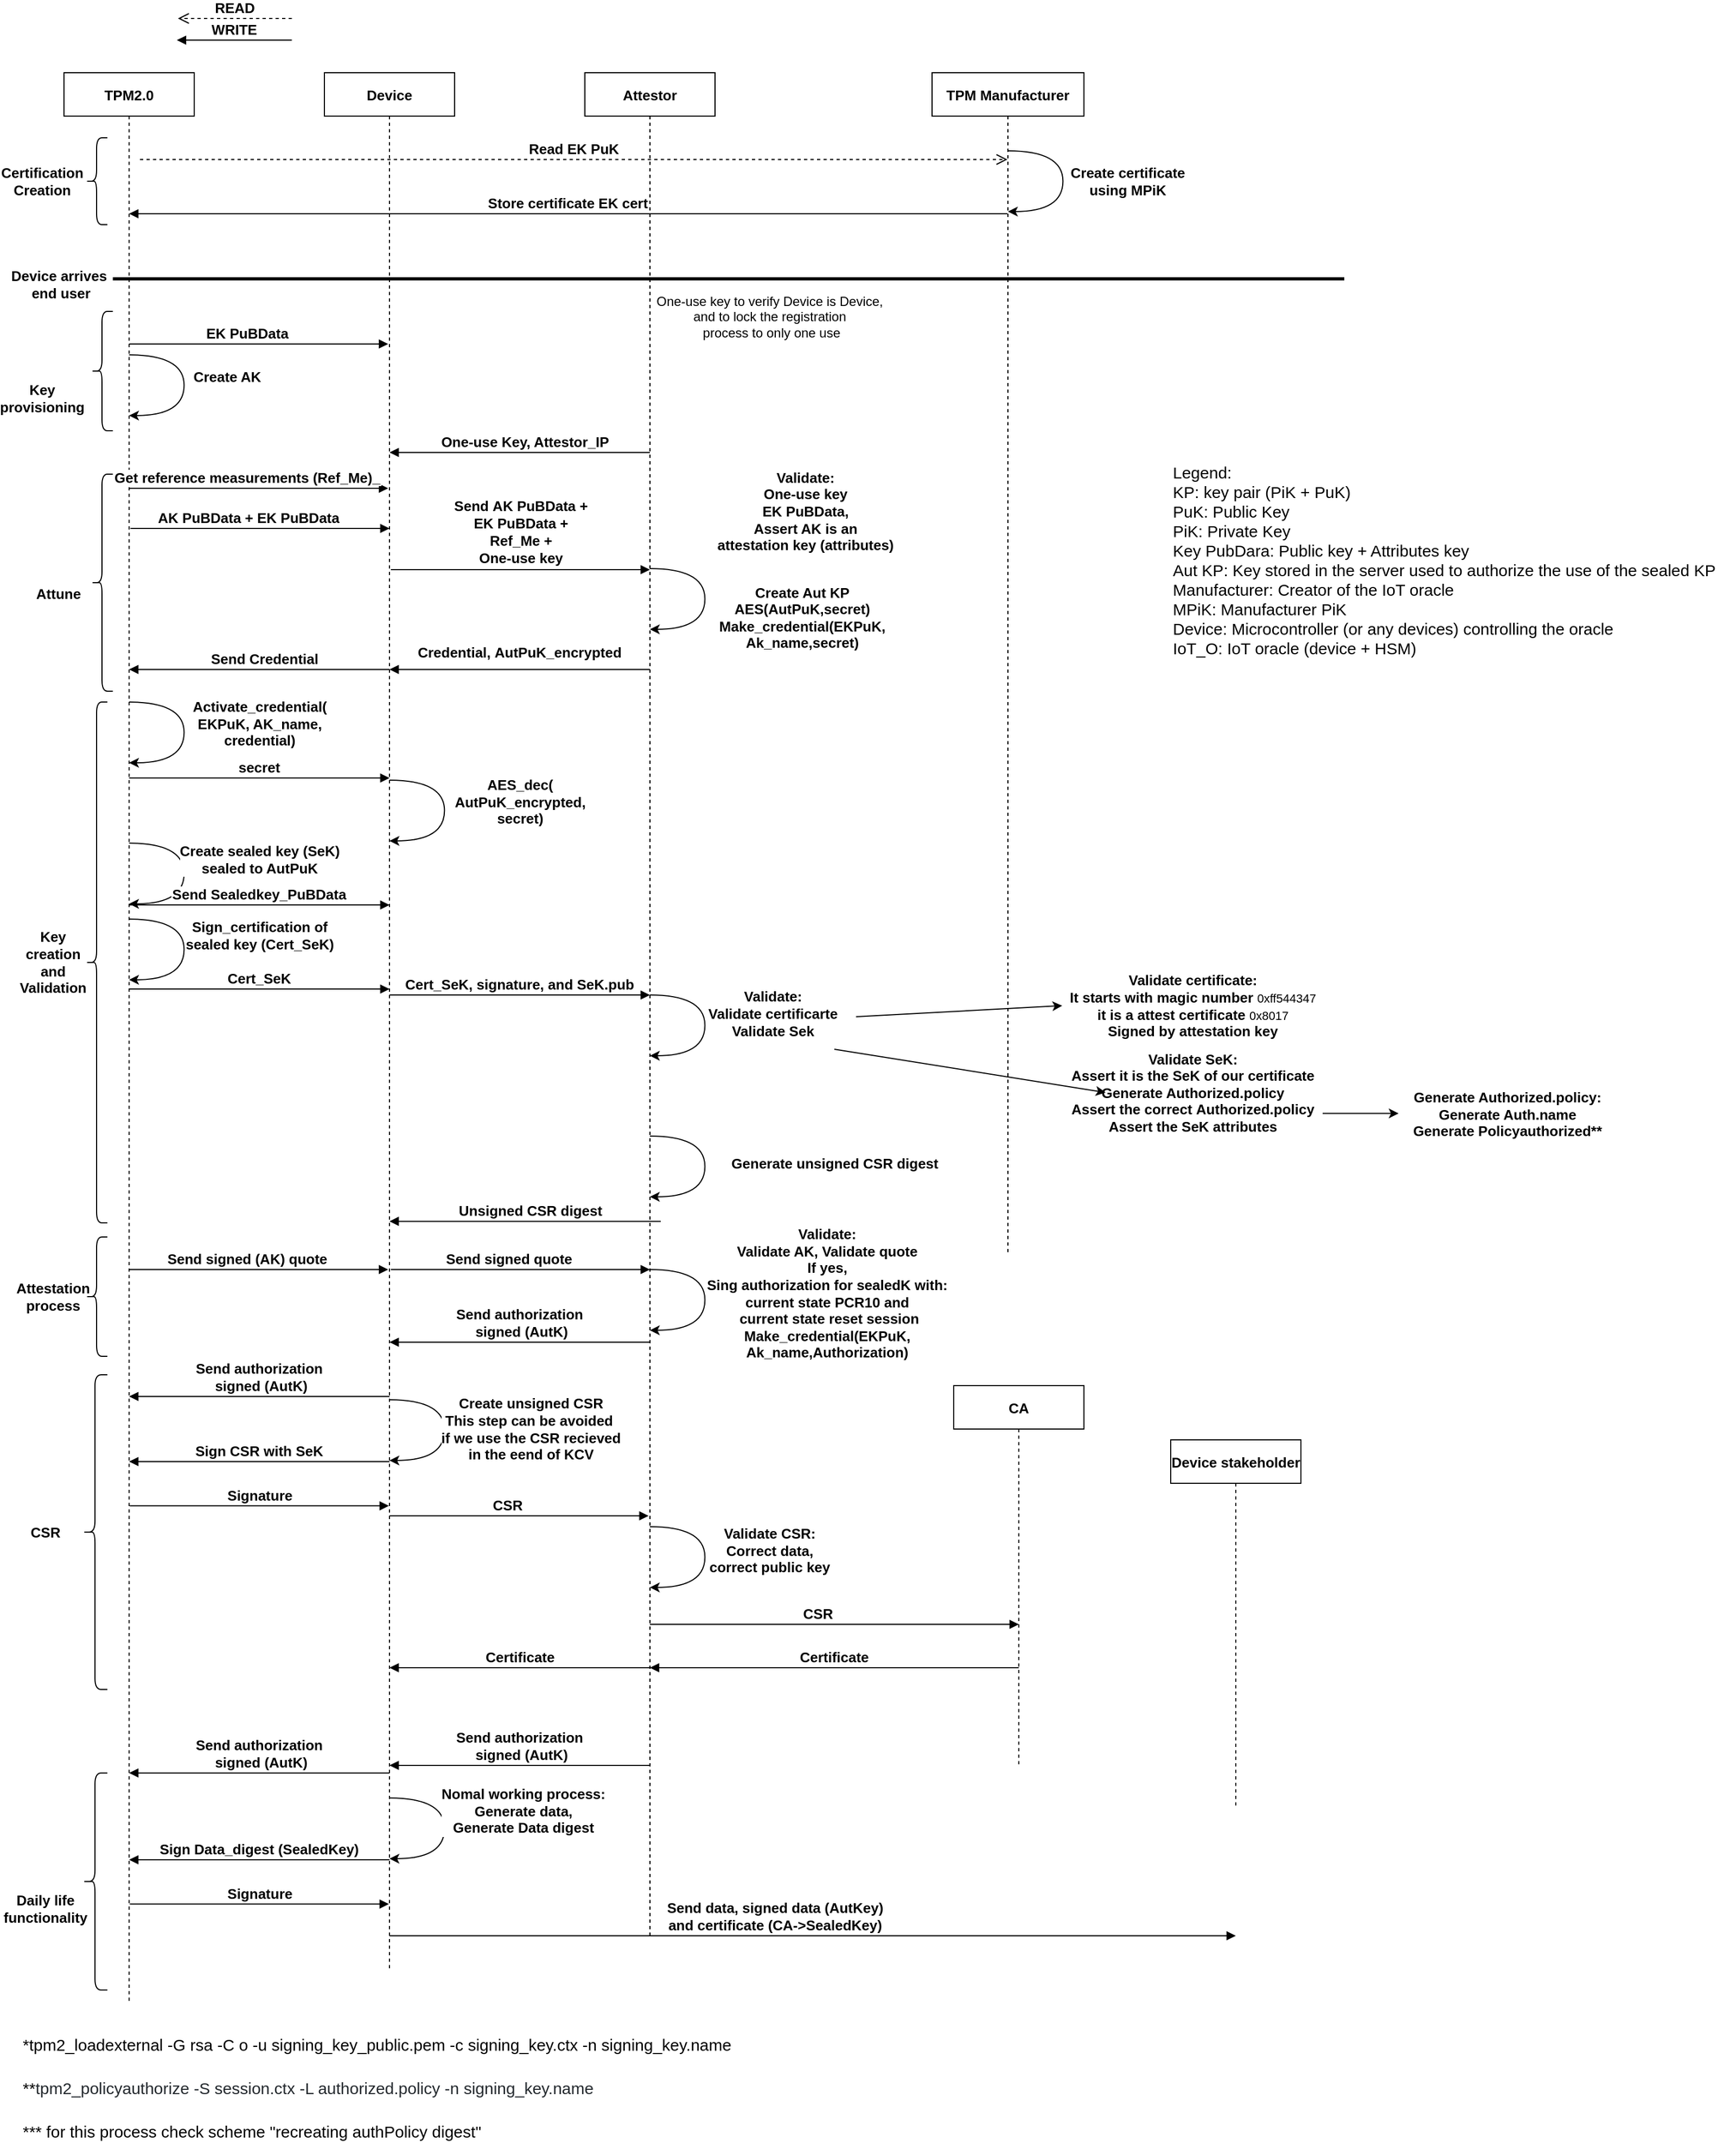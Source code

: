 <mxfile version="15.4.0" type="github">
  <diagram id="kgpKYQtTHZ0yAKxKKP6v" name="Page-1">
    <mxGraphModel dx="1185" dy="735" grid="1" gridSize="10" guides="1" tooltips="1" connect="1" arrows="1" fold="1" page="1" pageScale="1" pageWidth="850" pageHeight="1100" math="0" shadow="0">
      <root>
        <mxCell id="0" />
        <mxCell id="1" parent="0" />
        <mxCell id="3nuBFxr9cyL0pnOWT2aG-1" value="TPM2.0" style="shape=umlLifeline;perimeter=lifelinePerimeter;container=1;collapsible=0;recursiveResize=0;rounded=0;shadow=0;strokeWidth=1;fontStyle=1;fontSize=13;" parent="1" vertex="1">
          <mxGeometry x="80" y="80" width="120" height="1780" as="geometry" />
        </mxCell>
        <mxCell id="x-Ay-M83Ov1TleOutt_n-60" value="" style="curved=1;endArrow=classic;html=1;" parent="3nuBFxr9cyL0pnOWT2aG-1" edge="1">
          <mxGeometry width="50" height="50" relative="1" as="geometry">
            <mxPoint x="60.004" y="580" as="sourcePoint" />
            <mxPoint x="60.004" y="636.0" as="targetPoint" />
            <Array as="points">
              <mxPoint x="110.68" y="580" />
              <mxPoint x="110.68" y="636" />
            </Array>
          </mxGeometry>
        </mxCell>
        <mxCell id="x-Ay-M83Ov1TleOutt_n-61" value="&lt;span style=&quot;font-size: 13px&quot;&gt;&lt;b&gt;Activate_credential(&lt;br&gt;EKPuK, AK_name,&lt;br&gt;credential)&lt;br&gt;&lt;/b&gt;&lt;/span&gt;" style="edgeLabel;html=1;align=center;verticalAlign=middle;resizable=0;points=[];" parent="x-Ay-M83Ov1TleOutt_n-60" vertex="1" connectable="0">
          <mxGeometry x="-0.359" y="-8" relative="1" as="geometry">
            <mxPoint x="77" y="20" as="offset" />
          </mxGeometry>
        </mxCell>
        <mxCell id="-7gtEHVr5MvBsyLJ3Pri-17" value="Send authorization&#xa; signed (AutK)" style="verticalAlign=bottom;endArrow=block;endSize=6;shadow=0;strokeWidth=1;fontStyle=1;fontSize=13;endFill=1;" parent="3nuBFxr9cyL0pnOWT2aG-1" edge="1">
          <mxGeometry relative="1" as="geometry">
            <mxPoint x="60" y="1567" as="targetPoint" />
            <mxPoint x="300" y="1567" as="sourcePoint" />
            <mxPoint as="offset" />
          </mxGeometry>
        </mxCell>
        <mxCell id="4jZaXwiLPurZE2urW2g0-61" value="Send authorization&#xa; signed (AutK)" style="verticalAlign=bottom;endArrow=block;endSize=6;shadow=0;strokeWidth=1;fontStyle=1;fontSize=13;endFill=1;" edge="1" parent="3nuBFxr9cyL0pnOWT2aG-1">
          <mxGeometry relative="1" as="geometry">
            <mxPoint x="60" y="1220" as="targetPoint" />
            <mxPoint x="300" y="1220" as="sourcePoint" />
            <mxPoint as="offset" />
          </mxGeometry>
        </mxCell>
        <mxCell id="4jZaXwiLPurZE2urW2g0-62" value="Signature" style="verticalAlign=bottom;endArrow=block;shadow=0;strokeWidth=1;fontStyle=1;fontSize=13;endFill=1;" edge="1" parent="3nuBFxr9cyL0pnOWT2aG-1">
          <mxGeometry x="0.005" relative="1" as="geometry">
            <mxPoint x="60.63" y="1320.76" as="sourcePoint" />
            <mxPoint x="299.38" y="1320.76" as="targetPoint" />
            <mxPoint as="offset" />
          </mxGeometry>
        </mxCell>
        <mxCell id="4jZaXwiLPurZE2urW2g0-63" value="" style="curved=1;endArrow=classic;html=1;" edge="1" parent="3nuBFxr9cyL0pnOWT2aG-1">
          <mxGeometry width="50" height="50" relative="1" as="geometry">
            <mxPoint x="300.004" y="1223" as="sourcePoint" />
            <mxPoint x="300.004" y="1279.0" as="targetPoint" />
            <Array as="points">
              <mxPoint x="350.68" y="1223" />
              <mxPoint x="350.68" y="1279" />
            </Array>
          </mxGeometry>
        </mxCell>
        <mxCell id="4jZaXwiLPurZE2urW2g0-64" value="&lt;span style=&quot;font-size: 13px&quot;&gt;&lt;b&gt;Create unsigned CSR&lt;br&gt;This step can be avoided&amp;nbsp;&lt;br&gt;if we use the CSR recieved&lt;br&gt;in the eend of KCV&lt;br&gt;&lt;/b&gt;&lt;/span&gt;" style="edgeLabel;html=1;align=center;verticalAlign=middle;resizable=0;points=[];" vertex="1" connectable="0" parent="4jZaXwiLPurZE2urW2g0-63">
          <mxGeometry x="-0.359" y="-8" relative="1" as="geometry">
            <mxPoint x="87" y="27" as="offset" />
          </mxGeometry>
        </mxCell>
        <mxCell id="4jZaXwiLPurZE2urW2g0-66" value="" style="group;fontStyle=1;fontSize=13;" vertex="1" connectable="0" parent="3nuBFxr9cyL0pnOWT2aG-1">
          <mxGeometry x="-40" y="1200" width="80" height="290" as="geometry" />
        </mxCell>
        <mxCell id="4jZaXwiLPurZE2urW2g0-67" value="" style="shape=curlyBracket;whiteSpace=wrap;html=1;rounded=1;size=0.5;fontStyle=1;fontSize=13;" vertex="1" parent="4jZaXwiLPurZE2urW2g0-66">
          <mxGeometry x="57.143" width="22.857" height="290" as="geometry" />
        </mxCell>
        <mxCell id="4jZaXwiLPurZE2urW2g0-68" value="CSR" style="text;html=1;strokeColor=none;fillColor=none;align=center;verticalAlign=middle;whiteSpace=wrap;rounded=0;fontStyle=1;fontSize=13;" vertex="1" parent="4jZaXwiLPurZE2urW2g0-66">
          <mxGeometry y="135" width="45.714" height="20" as="geometry" />
        </mxCell>
        <mxCell id="4jZaXwiLPurZE2urW2g0-69" value="Sign CSR with SeK" style="verticalAlign=bottom;endArrow=block;endSize=6;shadow=0;strokeWidth=1;fontStyle=1;fontSize=13;endFill=1;" edge="1" parent="3nuBFxr9cyL0pnOWT2aG-1">
          <mxGeometry relative="1" as="geometry">
            <mxPoint x="60" y="1280" as="targetPoint" />
            <mxPoint x="300" y="1280" as="sourcePoint" />
            <mxPoint as="offset" />
          </mxGeometry>
        </mxCell>
        <mxCell id="3nuBFxr9cyL0pnOWT2aG-5" value="Device" style="shape=umlLifeline;perimeter=lifelinePerimeter;container=1;collapsible=0;recursiveResize=0;rounded=0;shadow=0;strokeWidth=1;fontStyle=1;fontSize=13;" parent="1" vertex="1">
          <mxGeometry x="320" y="80" width="120" height="1750" as="geometry" />
        </mxCell>
        <mxCell id="qXhNK0rW9QVWBGsF0RSo-1" value="" style="curved=1;endArrow=classic;html=1;" parent="3nuBFxr9cyL0pnOWT2aG-5" edge="1">
          <mxGeometry width="50" height="50" relative="1" as="geometry">
            <mxPoint x="60.004" y="652" as="sourcePoint" />
            <mxPoint x="60.004" y="708.0" as="targetPoint" />
            <Array as="points">
              <mxPoint x="110.68" y="652" />
              <mxPoint x="110.68" y="708" />
            </Array>
          </mxGeometry>
        </mxCell>
        <mxCell id="qXhNK0rW9QVWBGsF0RSo-2" value="&lt;span style=&quot;font-size: 13px&quot;&gt;&lt;b&gt;AES_dec(&lt;br&gt;&lt;/b&gt;&lt;/span&gt;&lt;span style=&quot;font-size: 13px ; font-weight: 700&quot;&gt;AutPuK_encrypted,&lt;br&gt;&lt;/span&gt;&lt;span style=&quot;font-size: 13px&quot;&gt;&lt;b&gt;secret)&lt;br&gt;&lt;/b&gt;&lt;/span&gt;" style="edgeLabel;html=1;align=center;verticalAlign=middle;resizable=0;points=[];" parent="qXhNK0rW9QVWBGsF0RSo-1" vertex="1" connectable="0">
          <mxGeometry x="-0.359" y="-8" relative="1" as="geometry">
            <mxPoint x="77" y="20" as="offset" />
          </mxGeometry>
        </mxCell>
        <mxCell id="-7gtEHVr5MvBsyLJ3Pri-25" value="Signature" style="verticalAlign=bottom;endArrow=block;shadow=0;strokeWidth=1;fontStyle=1;fontSize=13;endFill=1;" parent="3nuBFxr9cyL0pnOWT2aG-5" edge="1">
          <mxGeometry x="0.005" relative="1" as="geometry">
            <mxPoint x="-179.37" y="1687.76" as="sourcePoint" />
            <mxPoint x="59.38" y="1687.76" as="targetPoint" />
            <mxPoint as="offset" />
          </mxGeometry>
        </mxCell>
        <mxCell id="4jZaXwiLPurZE2urW2g0-65" value="Send authorization&#xa; signed (AutK)" style="verticalAlign=bottom;endArrow=block;endSize=6;shadow=0;strokeWidth=1;fontStyle=1;fontSize=13;endFill=1;" edge="1" parent="3nuBFxr9cyL0pnOWT2aG-5">
          <mxGeometry relative="1" as="geometry">
            <mxPoint x="60" y="1170" as="targetPoint" />
            <mxPoint x="300" y="1170" as="sourcePoint" />
            <mxPoint as="offset" />
          </mxGeometry>
        </mxCell>
        <mxCell id="4jZaXwiLPurZE2urW2g0-78" value="Certificate" style="verticalAlign=bottom;endArrow=block;endSize=6;shadow=0;strokeWidth=1;fontStyle=1;fontSize=13;endFill=1;" edge="1" parent="3nuBFxr9cyL0pnOWT2aG-5" target="3nuBFxr9cyL0pnOWT2aG-5">
          <mxGeometry relative="1" as="geometry">
            <mxPoint x="-40.0" y="1471.89" as="targetPoint" />
            <mxPoint x="300.96" y="1470" as="sourcePoint" />
            <mxPoint as="offset" />
          </mxGeometry>
        </mxCell>
        <mxCell id="PK25MbMjysthuU5o7wJD-3" value="Attestor" style="shape=umlLifeline;perimeter=lifelinePerimeter;container=1;collapsible=0;recursiveResize=0;rounded=0;shadow=0;strokeWidth=1;fontStyle=1;fontSize=13;" parent="1" vertex="1">
          <mxGeometry x="560" y="80" width="120" height="1720" as="geometry" />
        </mxCell>
        <mxCell id="-7gtEHVr5MvBsyLJ3Pri-4" value="Unsigned CSR digest" style="verticalAlign=bottom;endArrow=block;endSize=6;shadow=0;strokeWidth=1;fontStyle=1;fontSize=13;endFill=1;" parent="PK25MbMjysthuU5o7wJD-3" edge="1">
          <mxGeometry x="-0.04" relative="1" as="geometry">
            <mxPoint x="-180" y="1058.57" as="targetPoint" />
            <mxPoint x="70" y="1058.57" as="sourcePoint" />
            <mxPoint as="offset" />
          </mxGeometry>
        </mxCell>
        <mxCell id="4jZaXwiLPurZE2urW2g0-72" value="CSR" style="verticalAlign=bottom;endArrow=block;shadow=0;strokeWidth=1;fontStyle=1;fontSize=13;endFill=1;" edge="1" parent="PK25MbMjysthuU5o7wJD-3">
          <mxGeometry x="-0.089" relative="1" as="geometry">
            <mxPoint x="-180" y="1330" as="sourcePoint" />
            <mxPoint x="58.75" y="1330" as="targetPoint" />
            <mxPoint as="offset" />
          </mxGeometry>
        </mxCell>
        <mxCell id="4jZaXwiLPurZE2urW2g0-73" value="" style="curved=1;endArrow=classic;html=1;" edge="1" parent="PK25MbMjysthuU5o7wJD-3">
          <mxGeometry width="50" height="50" relative="1" as="geometry">
            <mxPoint x="60.004" y="1340" as="sourcePoint" />
            <mxPoint x="60.004" y="1396.0" as="targetPoint" />
            <Array as="points">
              <mxPoint x="110.68" y="1340" />
              <mxPoint x="110.68" y="1396" />
            </Array>
          </mxGeometry>
        </mxCell>
        <mxCell id="4jZaXwiLPurZE2urW2g0-74" value="&lt;span style=&quot;font-size: 13px&quot;&gt;&lt;b&gt;Validate CSR:&lt;br&gt;Correct data,&lt;br&gt;correct public key&lt;br&gt;&lt;/b&gt;&lt;/span&gt;" style="edgeLabel;html=1;align=center;verticalAlign=middle;resizable=0;points=[];" vertex="1" connectable="0" parent="4jZaXwiLPurZE2urW2g0-73">
          <mxGeometry x="-0.359" y="-8" relative="1" as="geometry">
            <mxPoint x="67" y="22" as="offset" />
          </mxGeometry>
        </mxCell>
        <mxCell id="4jZaXwiLPurZE2urW2g0-79" value="" style="curved=1;endArrow=classic;html=1;" edge="1" parent="PK25MbMjysthuU5o7wJD-3">
          <mxGeometry width="50" height="50" relative="1" as="geometry">
            <mxPoint x="60.004" y="980" as="sourcePoint" />
            <mxPoint x="60.004" y="1036.0" as="targetPoint" />
            <Array as="points">
              <mxPoint x="110.68" y="980" />
              <mxPoint x="110.68" y="1036" />
            </Array>
          </mxGeometry>
        </mxCell>
        <mxCell id="4jZaXwiLPurZE2urW2g0-80" value="&lt;span style=&quot;font-size: 13px&quot;&gt;&lt;b&gt;Generate unsigned CSR digest&lt;br&gt;&lt;/b&gt;&lt;/span&gt;" style="edgeLabel;html=1;align=center;verticalAlign=middle;resizable=0;points=[];" vertex="1" connectable="0" parent="4jZaXwiLPurZE2urW2g0-79">
          <mxGeometry x="-0.359" y="-8" relative="1" as="geometry">
            <mxPoint x="127" y="25" as="offset" />
          </mxGeometry>
        </mxCell>
        <mxCell id="PK25MbMjysthuU5o7wJD-15" value="READ" style="verticalAlign=bottom;endArrow=open;dashed=1;endSize=8;shadow=0;strokeWidth=1;fontStyle=1;fontSize=13;" parent="1" edge="1">
          <mxGeometry relative="1" as="geometry">
            <mxPoint x="184.997" y="30.0" as="targetPoint" />
            <mxPoint x="290" y="30" as="sourcePoint" />
          </mxGeometry>
        </mxCell>
        <mxCell id="PK25MbMjysthuU5o7wJD-16" value="WRITE" style="verticalAlign=bottom;endArrow=block;shadow=0;strokeWidth=1;fontStyle=1;fontSize=13;" parent="1" edge="1">
          <mxGeometry relative="1" as="geometry">
            <mxPoint x="290" y="50" as="sourcePoint" />
            <mxPoint x="184" y="50" as="targetPoint" />
          </mxGeometry>
        </mxCell>
        <mxCell id="PK25MbMjysthuU5o7wJD-21" value="" style="group;fontStyle=1;fontSize=13;" parent="1" vertex="1" connectable="0">
          <mxGeometry x="50" y="140" width="70" height="80" as="geometry" />
        </mxCell>
        <mxCell id="PK25MbMjysthuU5o7wJD-12" value="" style="shape=curlyBracket;whiteSpace=wrap;html=1;rounded=1;size=0.5;fontStyle=1;fontSize=13;" parent="PK25MbMjysthuU5o7wJD-21" vertex="1">
          <mxGeometry x="50" width="20" height="80" as="geometry" />
        </mxCell>
        <mxCell id="PK25MbMjysthuU5o7wJD-14" value="Certification&lt;br&gt;Creation" style="text;html=1;strokeColor=none;fillColor=none;align=center;verticalAlign=middle;whiteSpace=wrap;rounded=0;fontStyle=1;fontSize=13;" parent="PK25MbMjysthuU5o7wJD-21" vertex="1">
          <mxGeometry x="-10" y="30" width="40" height="20" as="geometry" />
        </mxCell>
        <mxCell id="PK25MbMjysthuU5o7wJD-22" value="" style="group;fontStyle=1;fontSize=13;" parent="1" vertex="1" connectable="0">
          <mxGeometry x="55" y="360" width="70" height="290" as="geometry" />
        </mxCell>
        <mxCell id="PK25MbMjysthuU5o7wJD-23" value="" style="shape=curlyBracket;whiteSpace=wrap;html=1;rounded=1;size=0.5;fontStyle=1;fontSize=13;" parent="PK25MbMjysthuU5o7wJD-22" vertex="1">
          <mxGeometry x="50" y="90" width="20" height="200" as="geometry" />
        </mxCell>
        <mxCell id="PK25MbMjysthuU5o7wJD-24" value="Attune" style="text;html=1;strokeColor=none;fillColor=none;align=center;verticalAlign=middle;whiteSpace=wrap;rounded=0;fontStyle=1;fontSize=13;" parent="PK25MbMjysthuU5o7wJD-22" vertex="1">
          <mxGeometry y="190" width="40" height="20" as="geometry" />
        </mxCell>
        <mxCell id="x-Ay-M83Ov1TleOutt_n-1" value="Read EK PuK" style="verticalAlign=bottom;endArrow=open;dashed=1;endSize=8;shadow=0;strokeWidth=1;fontStyle=1;fontSize=13;" parent="1" edge="1" target="PK25MbMjysthuU5o7wJD-5">
          <mxGeometry relative="1" as="geometry">
            <mxPoint x="960" y="160" as="targetPoint" />
            <mxPoint x="150" y="160" as="sourcePoint" />
          </mxGeometry>
        </mxCell>
        <mxCell id="x-Ay-M83Ov1TleOutt_n-2" value="Store certificate EK cert" style="verticalAlign=bottom;endArrow=block;shadow=0;strokeWidth=1;fontStyle=1;fontSize=13;" parent="1" edge="1" source="PK25MbMjysthuU5o7wJD-5">
          <mxGeometry relative="1" as="geometry">
            <mxPoint x="910" y="210" as="sourcePoint" />
            <mxPoint x="140" y="210" as="targetPoint" />
          </mxGeometry>
        </mxCell>
        <mxCell id="x-Ay-M83Ov1TleOutt_n-3" value="" style="curved=1;endArrow=classic;html=1;" parent="1" edge="1">
          <mxGeometry width="50" height="50" relative="1" as="geometry">
            <mxPoint x="950.004" y="152" as="sourcePoint" />
            <mxPoint x="950.004" y="208.0" as="targetPoint" />
            <Array as="points">
              <mxPoint x="1000.68" y="152" />
              <mxPoint x="1000.68" y="208" />
            </Array>
          </mxGeometry>
        </mxCell>
        <mxCell id="x-Ay-M83Ov1TleOutt_n-4" value="&lt;span style=&quot;font-size: 13px&quot;&gt;&lt;b&gt;Create certificate&lt;br&gt;using MPiK&lt;/b&gt;&lt;/span&gt;" style="edgeLabel;html=1;align=center;verticalAlign=middle;resizable=0;points=[];" parent="x-Ay-M83Ov1TleOutt_n-3" vertex="1" connectable="0">
          <mxGeometry x="-0.359" y="-8" relative="1" as="geometry">
            <mxPoint x="67" y="28" as="offset" />
          </mxGeometry>
        </mxCell>
        <mxCell id="x-Ay-M83Ov1TleOutt_n-5" value="&lt;font style=&quot;font-size: 15px&quot;&gt;&lt;span&gt;Legend:&lt;/span&gt;&lt;br&gt;KP: key pair (PiK + PuK)&lt;br&gt;&lt;span style=&quot;font-size: 15px&quot;&gt;PuK: Public Key&lt;/span&gt;&lt;br&gt;&lt;span style=&quot;font-size: 15px&quot;&gt;PiK: Private Key&lt;br&gt;&lt;/span&gt;Key PubDara: Public key + Attributes key&lt;br&gt;Aut KP: Key stored in the server used to authorize the use of the sealed KP&lt;br&gt;&lt;span style=&quot;font-size: 15px&quot;&gt;Manufacturer: Creator of the IoT oracle&lt;/span&gt;&lt;br&gt;&lt;span style=&quot;font-size: 15px&quot;&gt;MPiK: Manufacturer PiK&lt;/span&gt;&lt;br&gt;&lt;span style=&quot;font-size: 15px&quot;&gt;Device: Microcontroller (or any devices) controlling the oracle&lt;/span&gt;&lt;br&gt;&lt;div&gt;&lt;span&gt;&lt;font style=&quot;font-size: 15px&quot;&gt;IoT_O: IoT oracle (device + HSM)&lt;/font&gt;&lt;/span&gt;&lt;/div&gt;&lt;br&gt;&lt;/font&gt;" style="text;html=1;align=left;verticalAlign=middle;resizable=0;points=[];autosize=1;strokeColor=none;" parent="1" vertex="1">
          <mxGeometry x="1100" y="453" width="520" height="170" as="geometry" />
        </mxCell>
        <mxCell id="x-Ay-M83Ov1TleOutt_n-9" value="&lt;b&gt;&lt;font style=&quot;font-size: 13px&quot;&gt;Device arrives&lt;br&gt;&amp;nbsp;end user&lt;/font&gt;&lt;/b&gt;" style="text;html=1;align=center;verticalAlign=middle;resizable=0;points=[];autosize=1;strokeColor=none;" parent="1" vertex="1">
          <mxGeometry x="25" y="260" width="100" height="30" as="geometry" />
        </mxCell>
        <mxCell id="x-Ay-M83Ov1TleOutt_n-12" value="Send AK PuBData +&#xa;EK PuBData +&#xa;Ref_Me +&#xa;One-use key&#xa;" style="verticalAlign=bottom;endArrow=block;shadow=0;strokeWidth=1;fontStyle=1;fontSize=13;" parent="1" edge="1">
          <mxGeometry x="0.005" y="-15" relative="1" as="geometry">
            <mxPoint x="381.25" y="538" as="sourcePoint" />
            <mxPoint x="620" y="538" as="targetPoint" />
            <mxPoint as="offset" />
          </mxGeometry>
        </mxCell>
        <mxCell id="x-Ay-M83Ov1TleOutt_n-17" value="" style="curved=1;endArrow=classic;html=1;" parent="1" edge="1">
          <mxGeometry width="50" height="50" relative="1" as="geometry">
            <mxPoint x="140.004" y="340" as="sourcePoint" />
            <mxPoint x="140.004" y="396.0" as="targetPoint" />
            <Array as="points">
              <mxPoint x="190.68" y="340" />
              <mxPoint x="190.68" y="396" />
            </Array>
          </mxGeometry>
        </mxCell>
        <mxCell id="x-Ay-M83Ov1TleOutt_n-18" value="&lt;span style=&quot;font-size: 13px&quot;&gt;&lt;b&gt;Create AK&lt;br&gt;&lt;/b&gt;&lt;/span&gt;" style="edgeLabel;html=1;align=center;verticalAlign=middle;resizable=0;points=[];" parent="x-Ay-M83Ov1TleOutt_n-17" vertex="1" connectable="0">
          <mxGeometry x="-0.359" y="-8" relative="1" as="geometry">
            <mxPoint x="47" y="20" as="offset" />
          </mxGeometry>
        </mxCell>
        <mxCell id="x-Ay-M83Ov1TleOutt_n-26" value="&lt;font style=&quot;font-size: 15px&quot;&gt;*tpm2_loadexternal -G rsa -C o -u signing_key_public.pem -c signing_key.ctx -n signing_key.name&lt;/font&gt;" style="text;html=1;align=left;verticalAlign=middle;resizable=0;points=[];autosize=1;strokeColor=none;" parent="1" vertex="1">
          <mxGeometry x="40" y="1887" width="670" height="20" as="geometry" />
        </mxCell>
        <mxCell id="x-Ay-M83Ov1TleOutt_n-48" value="CA" style="shape=umlLifeline;perimeter=lifelinePerimeter;container=1;collapsible=0;recursiveResize=0;rounded=0;shadow=0;strokeWidth=1;fontStyle=1;fontSize=13;" parent="1" vertex="1">
          <mxGeometry x="880" y="80" width="140" height="1090" as="geometry" />
        </mxCell>
        <mxCell id="x-Ay-M83Ov1TleOutt_n-67" value="Cert_SeK, signature, and SeK.pub" style="verticalAlign=bottom;endArrow=block;shadow=0;strokeWidth=1;fontStyle=1;fontSize=13;" parent="x-Ay-M83Ov1TleOutt_n-48" edge="1">
          <mxGeometry relative="1" as="geometry">
            <mxPoint x="-500" y="850" as="sourcePoint" />
            <mxPoint x="-260" y="850" as="targetPoint" />
            <mxPoint as="offset" />
          </mxGeometry>
        </mxCell>
        <mxCell id="LwqqrGVOomV46JIBTcHT-2" value="Cert_SeK" style="verticalAlign=bottom;endArrow=block;shadow=0;strokeWidth=1;fontStyle=1;fontSize=13;" parent="x-Ay-M83Ov1TleOutt_n-48" edge="1">
          <mxGeometry relative="1" as="geometry">
            <mxPoint x="-740" y="844.5" as="sourcePoint" />
            <mxPoint x="-500" y="844.5" as="targetPoint" />
            <mxPoint as="offset" />
          </mxGeometry>
        </mxCell>
        <mxCell id="LwqqrGVOomV46JIBTcHT-3" value="" style="curved=1;endArrow=classic;html=1;" parent="x-Ay-M83Ov1TleOutt_n-48" edge="1">
          <mxGeometry width="50" height="50" relative="1" as="geometry">
            <mxPoint x="-739.996" y="780" as="sourcePoint" />
            <mxPoint x="-739.996" y="836.0" as="targetPoint" />
            <Array as="points">
              <mxPoint x="-689.32" y="780" />
              <mxPoint x="-689.32" y="836" />
            </Array>
          </mxGeometry>
        </mxCell>
        <mxCell id="LwqqrGVOomV46JIBTcHT-4" value="&lt;span style=&quot;font-size: 13px ; font-weight: 700&quot;&gt;Sign_certification of&lt;/span&gt;&lt;br style=&quot;padding: 0px ; margin: 0px ; font-size: 13px ; font-weight: 700&quot;&gt;&lt;span style=&quot;font-size: 13px ; font-weight: 700&quot;&gt;sealed key (Cert_SeK)&lt;/span&gt;&lt;span style=&quot;font-size: 13px&quot;&gt;&lt;b&gt;&lt;br&gt;&lt;/b&gt;&lt;/span&gt;" style="edgeLabel;html=1;align=center;verticalAlign=middle;resizable=0;points=[];" parent="LwqqrGVOomV46JIBTcHT-3" vertex="1" connectable="0">
          <mxGeometry x="-0.359" y="-8" relative="1" as="geometry">
            <mxPoint x="77" y="15" as="offset" />
          </mxGeometry>
        </mxCell>
        <mxCell id="LwqqrGVOomV46JIBTcHT-8" value="" style="curved=1;endArrow=classic;html=1;" parent="x-Ay-M83Ov1TleOutt_n-48" edge="1">
          <mxGeometry width="50" height="50" relative="1" as="geometry">
            <mxPoint x="-259.996" y="850" as="sourcePoint" />
            <mxPoint x="-259.996" y="906.0" as="targetPoint" />
            <Array as="points">
              <mxPoint x="-209.32" y="850" />
              <mxPoint x="-209.32" y="906" />
            </Array>
          </mxGeometry>
        </mxCell>
        <mxCell id="LwqqrGVOomV46JIBTcHT-9" value="&lt;span style=&quot;font-size: 13px&quot;&gt;&lt;b&gt;Validate:&lt;br&gt;&lt;/b&gt;&lt;/span&gt;&lt;b style=&quot;font-size: 13px&quot;&gt;Validate&amp;nbsp;&lt;/b&gt;&lt;span style=&quot;font-size: 13px&quot;&gt;&lt;b&gt;certificarte&lt;br&gt;&lt;/b&gt;&lt;/span&gt;&lt;b style=&quot;font-size: 13px&quot;&gt;Validate Sek&lt;/b&gt;&lt;span style=&quot;font-size: 13px&quot;&gt;&lt;b&gt;&lt;br&gt;&lt;br&gt;&lt;/b&gt;&lt;/span&gt;" style="edgeLabel;html=1;align=center;verticalAlign=middle;resizable=0;points=[];" parent="LwqqrGVOomV46JIBTcHT-8" vertex="1" connectable="0">
          <mxGeometry x="-0.359" y="-8" relative="1" as="geometry">
            <mxPoint x="70" y="25" as="offset" />
          </mxGeometry>
        </mxCell>
        <mxCell id="LwqqrGVOomV46JIBTcHT-11" value="" style="endArrow=classic;html=1;" parent="x-Ay-M83Ov1TleOutt_n-48" edge="1">
          <mxGeometry width="50" height="50" relative="1" as="geometry">
            <mxPoint x="-70" y="870" as="sourcePoint" />
            <mxPoint x="120" y="859.83" as="targetPoint" />
          </mxGeometry>
        </mxCell>
        <mxCell id="x-Ay-M83Ov1TleOutt_n-63" value="" style="curved=1;endArrow=classic;html=1;" parent="x-Ay-M83Ov1TleOutt_n-48" edge="1">
          <mxGeometry width="50" height="50" relative="1" as="geometry">
            <mxPoint x="-739.996" y="710" as="sourcePoint" />
            <mxPoint x="-739.996" y="766.0" as="targetPoint" />
            <Array as="points">
              <mxPoint x="-689.32" y="710" />
              <mxPoint x="-689.32" y="766" />
            </Array>
          </mxGeometry>
        </mxCell>
        <mxCell id="x-Ay-M83Ov1TleOutt_n-64" value="&lt;span style=&quot;font-size: 13px&quot;&gt;&lt;b&gt;Create sealed key (SeK)&lt;br&gt;sealed to AutPuK&lt;br&gt;&lt;/b&gt;&lt;/span&gt;" style="edgeLabel;html=1;align=center;verticalAlign=middle;resizable=0;points=[];" parent="x-Ay-M83Ov1TleOutt_n-63" vertex="1" connectable="0">
          <mxGeometry x="-0.359" y="-8" relative="1" as="geometry">
            <mxPoint x="77" y="15" as="offset" />
          </mxGeometry>
        </mxCell>
        <mxCell id="x-Ay-M83Ov1TleOutt_n-66" value="Send Sealedkey_PuBData" style="verticalAlign=bottom;endArrow=block;shadow=0;strokeWidth=1;fontStyle=1;fontSize=13;" parent="x-Ay-M83Ov1TleOutt_n-48" edge="1">
          <mxGeometry relative="1" as="geometry">
            <mxPoint x="-740" y="767" as="sourcePoint" />
            <mxPoint x="-500" y="767" as="targetPoint" />
            <mxPoint as="offset" />
          </mxGeometry>
        </mxCell>
        <mxCell id="x-Ay-M83Ov1TleOutt_n-68" value="" style="curved=1;endArrow=classic;html=1;" parent="x-Ay-M83Ov1TleOutt_n-48" edge="1">
          <mxGeometry width="50" height="50" relative="1" as="geometry">
            <mxPoint x="-499.996" y="1590" as="sourcePoint" />
            <mxPoint x="-499.996" y="1646.0" as="targetPoint" />
            <Array as="points">
              <mxPoint x="-449.32" y="1590" />
              <mxPoint x="-449.32" y="1646" />
            </Array>
          </mxGeometry>
        </mxCell>
        <mxCell id="x-Ay-M83Ov1TleOutt_n-69" value="&lt;span style=&quot;font-size: 13px&quot;&gt;&lt;b&gt;Nomal working process:&lt;br&gt;Generate data,&lt;br&gt;Generate Data digest&lt;br&gt;&lt;/b&gt;&lt;/span&gt;" style="edgeLabel;html=1;align=center;verticalAlign=middle;resizable=0;points=[];" parent="x-Ay-M83Ov1TleOutt_n-68" vertex="1" connectable="0">
          <mxGeometry x="-0.359" y="-8" relative="1" as="geometry">
            <mxPoint x="80" y="12" as="offset" />
          </mxGeometry>
        </mxCell>
        <mxCell id="-7gtEHVr5MvBsyLJ3Pri-5" value="" style="group;fontStyle=1;fontSize=13;" parent="x-Ay-M83Ov1TleOutt_n-48" vertex="1" connectable="0">
          <mxGeometry x="-830" y="580" width="70" height="480" as="geometry" />
        </mxCell>
        <mxCell id="-7gtEHVr5MvBsyLJ3Pri-6" value="" style="shape=curlyBracket;whiteSpace=wrap;html=1;rounded=1;size=0.5;fontStyle=1;fontSize=13;" parent="-7gtEHVr5MvBsyLJ3Pri-5" vertex="1">
          <mxGeometry x="50" width="20" height="480.0" as="geometry" />
        </mxCell>
        <mxCell id="-7gtEHVr5MvBsyLJ3Pri-7" value="Key creation and Validation" style="text;html=1;strokeColor=none;fillColor=none;align=center;verticalAlign=middle;whiteSpace=wrap;rounded=0;fontStyle=1;fontSize=13;" parent="-7gtEHVr5MvBsyLJ3Pri-5" vertex="1">
          <mxGeometry y="223.448" width="40" height="33.103" as="geometry" />
        </mxCell>
        <mxCell id="-7gtEHVr5MvBsyLJ3Pri-9" value="" style="group;fontStyle=1;fontSize=13;" parent="x-Ay-M83Ov1TleOutt_n-48" vertex="1" connectable="0">
          <mxGeometry x="-830" y="1073" width="70" height="110" as="geometry" />
        </mxCell>
        <mxCell id="-7gtEHVr5MvBsyLJ3Pri-10" value="" style="shape=curlyBracket;whiteSpace=wrap;html=1;rounded=1;size=0.5;fontStyle=1;fontSize=13;" parent="-7gtEHVr5MvBsyLJ3Pri-9" vertex="1">
          <mxGeometry x="50" width="20" height="110" as="geometry" />
        </mxCell>
        <mxCell id="-7gtEHVr5MvBsyLJ3Pri-11" value="Attestation process" style="text;html=1;strokeColor=none;fillColor=none;align=center;verticalAlign=middle;whiteSpace=wrap;rounded=0;fontStyle=1;fontSize=13;" parent="-7gtEHVr5MvBsyLJ3Pri-9" vertex="1">
          <mxGeometry y="51.207" width="40" height="7.586" as="geometry" />
        </mxCell>
        <mxCell id="-7gtEHVr5MvBsyLJ3Pri-12" value="Send signed (AK) quote" style="verticalAlign=bottom;endArrow=block;shadow=0;strokeWidth=1;fontStyle=1;fontSize=13;endFill=1;" parent="x-Ay-M83Ov1TleOutt_n-48" edge="1">
          <mxGeometry x="-0.089" relative="1" as="geometry">
            <mxPoint x="-740" y="1103" as="sourcePoint" />
            <mxPoint x="-501.25" y="1103" as="targetPoint" />
            <mxPoint as="offset" />
          </mxGeometry>
        </mxCell>
        <mxCell id="-7gtEHVr5MvBsyLJ3Pri-13" value="Send signed quote" style="verticalAlign=bottom;endArrow=block;shadow=0;strokeWidth=1;fontStyle=1;fontSize=13;endFill=1;" parent="x-Ay-M83Ov1TleOutt_n-48" edge="1">
          <mxGeometry x="-0.089" relative="1" as="geometry">
            <mxPoint x="-498.75" y="1103" as="sourcePoint" />
            <mxPoint x="-260" y="1103" as="targetPoint" />
            <mxPoint as="offset" />
          </mxGeometry>
        </mxCell>
        <mxCell id="-7gtEHVr5MvBsyLJ3Pri-14" value="" style="curved=1;endArrow=classic;html=1;" parent="x-Ay-M83Ov1TleOutt_n-48" edge="1">
          <mxGeometry width="50" height="50" relative="1" as="geometry">
            <mxPoint x="-259.996" y="1103" as="sourcePoint" />
            <mxPoint x="-259.996" y="1159.0" as="targetPoint" />
            <Array as="points">
              <mxPoint x="-209.32" y="1103" />
              <mxPoint x="-209.32" y="1159" />
            </Array>
          </mxGeometry>
        </mxCell>
        <mxCell id="-7gtEHVr5MvBsyLJ3Pri-15" value="&lt;span style=&quot;font-size: 13px&quot;&gt;&lt;b&gt;Validate:&lt;br&gt;&lt;/b&gt;&lt;/span&gt;&lt;span style=&quot;font-size: 13px&quot;&gt;&lt;b&gt;Validate AK, Validate quote&lt;br&gt;If yes,&lt;br&gt;Sing authorization for sealedK with:&lt;br&gt;current state PCR10 and&lt;br&gt;&amp;nbsp;current state reset session&lt;br&gt;&lt;/b&gt;&lt;/span&gt;&lt;b style=&quot;font-size: 13px&quot;&gt;Make_credential(EKPuK,&lt;br&gt;Ak_name,Authorization&lt;/b&gt;&lt;b style=&quot;font-size: 13px&quot;&gt;)&lt;/b&gt;&lt;span style=&quot;font-size: 13px&quot;&gt;&lt;b&gt;&lt;br&gt;&lt;/b&gt;&lt;/span&gt;" style="edgeLabel;html=1;align=center;verticalAlign=middle;resizable=0;points=[];" parent="-7gtEHVr5MvBsyLJ3Pri-14" vertex="1" connectable="0">
          <mxGeometry x="-0.359" y="-8" relative="1" as="geometry">
            <mxPoint x="120" y="22" as="offset" />
          </mxGeometry>
        </mxCell>
        <mxCell id="-7gtEHVr5MvBsyLJ3Pri-16" value="Send authorization&#xa; signed (AutK)" style="verticalAlign=bottom;endArrow=block;endSize=6;shadow=0;strokeWidth=1;fontStyle=1;fontSize=13;endFill=1;" parent="x-Ay-M83Ov1TleOutt_n-48" edge="1">
          <mxGeometry relative="1" as="geometry">
            <mxPoint x="-500" y="1560" as="targetPoint" />
            <mxPoint x="-260" y="1560" as="sourcePoint" />
            <mxPoint as="offset" />
          </mxGeometry>
        </mxCell>
        <mxCell id="-7gtEHVr5MvBsyLJ3Pri-18" value="" style="group;fontStyle=1;fontSize=13;" parent="x-Ay-M83Ov1TleOutt_n-48" vertex="1" connectable="0">
          <mxGeometry x="-840" y="1617" width="80" height="150" as="geometry" />
        </mxCell>
        <mxCell id="-7gtEHVr5MvBsyLJ3Pri-19" value="" style="shape=curlyBracket;whiteSpace=wrap;html=1;rounded=1;size=0.5;fontStyle=1;fontSize=13;" parent="-7gtEHVr5MvBsyLJ3Pri-18" vertex="1">
          <mxGeometry x="57.14" y="-50" width="22.86" height="200" as="geometry" />
        </mxCell>
        <mxCell id="-7gtEHVr5MvBsyLJ3Pri-20" value="Daily life functionality" style="text;html=1;strokeColor=none;fillColor=none;align=center;verticalAlign=middle;whiteSpace=wrap;rounded=0;fontStyle=1;fontSize=13;" parent="-7gtEHVr5MvBsyLJ3Pri-18" vertex="1">
          <mxGeometry y="69.828" width="45.714" height="10.345" as="geometry" />
        </mxCell>
        <mxCell id="-7gtEHVr5MvBsyLJ3Pri-27" value="Device stakeholder" style="shape=umlLifeline;perimeter=lifelinePerimeter;container=1;collapsible=0;recursiveResize=0;rounded=0;shadow=0;strokeWidth=1;fontStyle=1;fontSize=13;" parent="x-Ay-M83Ov1TleOutt_n-48" vertex="1">
          <mxGeometry x="220" y="1260" width="120" height="340" as="geometry" />
        </mxCell>
        <mxCell id="LwqqrGVOomV46JIBTcHT-10" value="&lt;span style=&quot;font-size: 13px&quot;&gt;&lt;b&gt;Validate certificate:&lt;br&gt;It starts with magic number&amp;nbsp;&lt;/b&gt;&lt;/span&gt;0xff544347&lt;span style=&quot;font-size: 13px&quot;&gt;&lt;b&gt;&lt;br&gt;it is a attest certificate&amp;nbsp;&lt;/b&gt;&lt;/span&gt;0x8017&lt;span style=&quot;font-size: 13px&quot;&gt;&lt;b&gt;&lt;br&gt;Signed by attestation key&lt;br&gt;&lt;/b&gt;&lt;/span&gt;" style="edgeLabel;html=1;align=center;verticalAlign=middle;resizable=0;points=[];" parent="x-Ay-M83Ov1TleOutt_n-48" vertex="1" connectable="0">
          <mxGeometry x="240.004" y="859.83" as="geometry" />
        </mxCell>
        <mxCell id="LwqqrGVOomV46JIBTcHT-12" value="&lt;span style=&quot;font-size: 13px&quot;&gt;&lt;b&gt;Validate SeK:&lt;br&gt;Assert it is the SeK of our certificate&lt;br&gt;&lt;/b&gt;&lt;/span&gt;&lt;span style=&quot;font-size: 13px&quot;&gt;&lt;b&gt;Generate Authorized.policy&lt;br&gt;&lt;/b&gt;&lt;/span&gt;&lt;span style=&quot;font-size: 13px&quot;&gt;&lt;b&gt;Assert the correct&amp;nbsp;&lt;/b&gt;&lt;/span&gt;&lt;b style=&quot;font-size: 13px&quot;&gt;Authorized.policy&lt;br&gt;&lt;/b&gt;&lt;b style=&quot;font-size: 13px&quot;&gt;Assert the SeK attributes&lt;/b&gt;&lt;span style=&quot;font-size: 13px&quot;&gt;&lt;b&gt;&lt;br&gt;&lt;/b&gt;&lt;/span&gt;" style="edgeLabel;html=1;align=center;verticalAlign=middle;resizable=0;points=[];" parent="x-Ay-M83Ov1TleOutt_n-48" vertex="1" connectable="0">
          <mxGeometry x="240.004" y="939.83" as="geometry" />
        </mxCell>
        <mxCell id="LwqqrGVOomV46JIBTcHT-13" value="" style="endArrow=classic;html=1;" parent="x-Ay-M83Ov1TleOutt_n-48" edge="1">
          <mxGeometry width="50" height="50" relative="1" as="geometry">
            <mxPoint x="-90" y="900" as="sourcePoint" />
            <mxPoint x="160" y="939.83" as="targetPoint" />
          </mxGeometry>
        </mxCell>
        <mxCell id="PK25MbMjysthuU5o7wJD-5" value="TPM Manufacturer" style="shape=umlLifeline;perimeter=lifelinePerimeter;container=1;collapsible=0;recursiveResize=0;rounded=0;shadow=0;strokeWidth=1;fontStyle=1;fontSize=13;" parent="x-Ay-M83Ov1TleOutt_n-48" vertex="1">
          <mxGeometry width="140" height="200" as="geometry" />
        </mxCell>
        <mxCell id="x-Ay-M83Ov1TleOutt_n-49" value="" style="endArrow=none;html=1;strokeWidth=3;" parent="1" edge="1">
          <mxGeometry width="50" height="50" relative="1" as="geometry">
            <mxPoint x="125" y="270" as="sourcePoint" />
            <mxPoint x="1260" y="270" as="targetPoint" />
          </mxGeometry>
        </mxCell>
        <mxCell id="x-Ay-M83Ov1TleOutt_n-52" value="AK PuBData + EK PuBData" style="verticalAlign=bottom;endArrow=block;shadow=0;strokeWidth=1;fontStyle=1;fontSize=13;" parent="1" edge="1">
          <mxGeometry x="-0.089" relative="1" as="geometry">
            <mxPoint x="141.25" y="500" as="sourcePoint" />
            <mxPoint x="380" y="500" as="targetPoint" />
            <mxPoint as="offset" />
          </mxGeometry>
        </mxCell>
        <mxCell id="x-Ay-M83Ov1TleOutt_n-53" value="EK PuBData" style="verticalAlign=bottom;endArrow=block;shadow=0;strokeWidth=1;fontStyle=1;fontSize=13;endFill=1;" parent="1" edge="1">
          <mxGeometry x="-0.089" relative="1" as="geometry">
            <mxPoint x="140" y="330" as="sourcePoint" />
            <mxPoint x="378.75" y="330" as="targetPoint" />
            <mxPoint as="offset" />
          </mxGeometry>
        </mxCell>
        <mxCell id="x-Ay-M83Ov1TleOutt_n-54" value="" style="curved=1;endArrow=classic;html=1;" parent="1" edge="1">
          <mxGeometry width="50" height="50" relative="1" as="geometry">
            <mxPoint x="620.004" y="537" as="sourcePoint" />
            <mxPoint x="620.004" y="593.0" as="targetPoint" />
            <Array as="points">
              <mxPoint x="670.68" y="537" />
              <mxPoint x="670.68" y="593" />
            </Array>
          </mxGeometry>
        </mxCell>
        <mxCell id="x-Ay-M83Ov1TleOutt_n-55" value="&lt;span style=&quot;font-size: 13px&quot;&gt;&lt;b&gt;Validate:&lt;br&gt;One-use key&lt;br&gt;&lt;/b&gt;&lt;/span&gt;&lt;span style=&quot;font-size: 13px ; font-weight: 700&quot;&gt;EK PuBData&lt;/span&gt;&lt;span style=&quot;font-size: 13px&quot;&gt;&lt;b&gt;,&lt;br&gt;Assert AK is an &lt;br&gt;attestation key (attributes)&lt;br&gt;&lt;/b&gt;&lt;/span&gt;&lt;span style=&quot;font-size: 13px&quot;&gt;&lt;b&gt;&lt;br&gt;&lt;/b&gt;&lt;/span&gt;" style="edgeLabel;html=1;align=center;verticalAlign=middle;resizable=0;points=[];" parent="x-Ay-M83Ov1TleOutt_n-54" vertex="1" connectable="0">
          <mxGeometry x="-0.359" y="-8" relative="1" as="geometry">
            <mxPoint x="100" y="-45" as="offset" />
          </mxGeometry>
        </mxCell>
        <mxCell id="x-Ay-M83Ov1TleOutt_n-56" value="Credential, AutPuK_encrypted&#xa; " style="verticalAlign=bottom;endArrow=block;endSize=6;shadow=0;strokeWidth=1;fontStyle=1;fontSize=13;endFill=1;" parent="1" edge="1">
          <mxGeometry y="10" relative="1" as="geometry">
            <mxPoint x="380" y="630" as="targetPoint" />
            <mxPoint x="620" y="630" as="sourcePoint" />
            <mxPoint as="offset" />
          </mxGeometry>
        </mxCell>
        <mxCell id="x-Ay-M83Ov1TleOutt_n-57" value="One-use Key, Attestor_IP" style="verticalAlign=bottom;endArrow=block;endSize=6;shadow=0;strokeWidth=1;fontStyle=1;fontSize=13;endFill=1;" parent="1" edge="1">
          <mxGeometry x="-0.04" relative="1" as="geometry">
            <mxPoint x="380" y="430" as="targetPoint" />
            <mxPoint x="620" y="430" as="sourcePoint" />
            <mxPoint as="offset" />
          </mxGeometry>
        </mxCell>
        <mxCell id="x-Ay-M83Ov1TleOutt_n-58" value="One-use key to verify Device is Device,&lt;br&gt;and to lock the registration&lt;br&gt;&amp;nbsp;process to only one use" style="text;html=1;align=center;verticalAlign=middle;resizable=0;points=[];autosize=1;strokeColor=none;" parent="1" vertex="1">
          <mxGeometry x="620" y="280" width="220" height="50" as="geometry" />
        </mxCell>
        <mxCell id="x-Ay-M83Ov1TleOutt_n-59" value="Send Credential" style="verticalAlign=bottom;endArrow=block;endSize=6;shadow=0;strokeWidth=1;fontStyle=1;fontSize=13;endFill=1;" parent="1" edge="1">
          <mxGeometry x="-0.04" relative="1" as="geometry">
            <mxPoint x="140" y="630" as="targetPoint" />
            <mxPoint x="380" y="630" as="sourcePoint" />
            <mxPoint as="offset" />
          </mxGeometry>
        </mxCell>
        <mxCell id="x-Ay-M83Ov1TleOutt_n-70" value="&lt;font&gt;&lt;span style=&quot;font-size: 15px&quot;&gt;**&lt;/span&gt;&lt;span style=&quot;color: rgb(36 , 41 , 46)&quot;&gt;&lt;font style=&quot;font-size: 15px&quot;&gt;tpm2_policyauthorize -S session.ctx -L authorized.policy -n signing_key.name&lt;/font&gt;&lt;/span&gt;&lt;br&gt;&lt;/font&gt;" style="text;html=1;align=left;verticalAlign=middle;resizable=0;points=[];autosize=1;strokeColor=none;" parent="1" vertex="1">
          <mxGeometry x="40" y="1927" width="540" height="20" as="geometry" />
        </mxCell>
        <mxCell id="82Z_mEPh2DG9AXx7ghSx-1" value="&lt;font&gt;&lt;span style=&quot;font-size: 15px&quot;&gt;*** for this process check scheme &quot;recreating authPolicy digest&quot;&lt;/span&gt;&lt;br&gt;&lt;/font&gt;" style="text;html=1;align=left;verticalAlign=middle;resizable=0;points=[];autosize=1;strokeColor=none;" parent="1" vertex="1">
          <mxGeometry x="40" y="1967" width="440" height="20" as="geometry" />
        </mxCell>
        <mxCell id="IXNeOV9_xC59NTI-1Gqs-8" value="" style="shape=curlyBracket;whiteSpace=wrap;html=1;rounded=1;size=0.5;fontStyle=1;fontSize=13;" parent="1" vertex="1">
          <mxGeometry x="105" y="300" width="20" height="110" as="geometry" />
        </mxCell>
        <mxCell id="IXNeOV9_xC59NTI-1Gqs-9" value="Key provisioning" style="text;html=1;strokeColor=none;fillColor=none;align=center;verticalAlign=middle;whiteSpace=wrap;rounded=0;fontStyle=1;fontSize=13;" parent="1" vertex="1">
          <mxGeometry x="40" y="370" width="40" height="20" as="geometry" />
        </mxCell>
        <mxCell id="IXNeOV9_xC59NTI-1Gqs-10" value="Get reference measurements (Ref_Me)_" style="verticalAlign=bottom;endArrow=block;shadow=0;strokeWidth=1;fontStyle=1;fontSize=13;" parent="1" edge="1">
          <mxGeometry x="-0.089" relative="1" as="geometry">
            <mxPoint x="140" y="463" as="sourcePoint" />
            <mxPoint x="378.75" y="463" as="targetPoint" />
            <mxPoint as="offset" />
          </mxGeometry>
        </mxCell>
        <mxCell id="Ohl9aql_d3aA6owAKOWW-1" value="&lt;span style=&quot;font-size: 13px&quot;&gt;&lt;b&gt;Create Aut KP&lt;br&gt;&lt;/b&gt;&lt;/span&gt;&lt;span style=&quot;font-size: 13px&quot;&gt;&lt;b&gt;AES(&lt;/b&gt;&lt;/span&gt;&lt;b style=&quot;font-size: 13px&quot;&gt;AutPuK&lt;/b&gt;&lt;span style=&quot;font-size: 13px&quot;&gt;&lt;b&gt;,secret)&lt;/b&gt;&lt;/span&gt;&lt;span style=&quot;font-size: 13px&quot;&gt;&lt;b&gt;&lt;br&gt;&lt;/b&gt;&lt;/span&gt;&lt;span style=&quot;font-size: 13px&quot;&gt;&lt;b&gt;Make_credential(EKPuK,&lt;br&gt;Ak_name,&lt;/b&gt;&lt;/span&gt;&lt;b style=&quot;font-size: 13px&quot;&gt;secret&lt;/b&gt;&lt;span style=&quot;font-size: 13px&quot;&gt;&lt;b&gt;)&lt;br&gt;&lt;br&gt;&lt;/b&gt;&lt;/span&gt;" style="edgeLabel;html=1;align=center;verticalAlign=middle;resizable=0;points=[];" parent="1" vertex="1" connectable="0">
          <mxGeometry x="760.004" y="590" as="geometry" />
        </mxCell>
        <mxCell id="x-Ay-M83Ov1TleOutt_n-44" value="secret" style="verticalAlign=bottom;endArrow=block;shadow=0;strokeWidth=1;fontStyle=1;fontSize=13;" parent="1" edge="1">
          <mxGeometry relative="1" as="geometry">
            <mxPoint x="140" y="730" as="sourcePoint" />
            <mxPoint x="380" y="730" as="targetPoint" />
            <mxPoint as="offset" />
          </mxGeometry>
        </mxCell>
        <mxCell id="LwqqrGVOomV46JIBTcHT-14" value="" style="endArrow=classic;html=1;" parent="1" edge="1">
          <mxGeometry width="50" height="50" relative="1" as="geometry">
            <mxPoint x="1240" y="1039.17" as="sourcePoint" />
            <mxPoint x="1310" y="1039.17" as="targetPoint" />
          </mxGeometry>
        </mxCell>
        <mxCell id="LwqqrGVOomV46JIBTcHT-15" value="&lt;b style=&quot;font-size: 13px&quot;&gt;Generate Authorized.policy:&lt;/b&gt;&lt;span style=&quot;font-size: 13px&quot;&gt;&lt;b&gt;&lt;br&gt;&lt;/b&gt;&lt;/span&gt;&lt;span style=&quot;font-size: 13px&quot;&gt;&lt;b&gt;Generate Auth.name&lt;br&gt;Generate Policyauthorized**&lt;br&gt;&lt;/b&gt;&lt;/span&gt;" style="edgeLabel;html=1;align=center;verticalAlign=middle;resizable=0;points=[];" parent="1" vertex="1" connectable="0">
          <mxGeometry x="1410.004" y="1040" as="geometry" />
        </mxCell>
        <mxCell id="-7gtEHVr5MvBsyLJ3Pri-24" value="Sign Data_digest (SealedKey)" style="verticalAlign=bottom;endArrow=block;endSize=6;shadow=0;strokeWidth=1;fontStyle=1;fontSize=13;endFill=1;" parent="1" edge="1">
          <mxGeometry relative="1" as="geometry">
            <mxPoint x="140" y="1727" as="targetPoint" />
            <mxPoint x="380" y="1727" as="sourcePoint" />
            <mxPoint as="offset" />
          </mxGeometry>
        </mxCell>
        <mxCell id="-7gtEHVr5MvBsyLJ3Pri-26" value="Send data, signed data (AutKey)&#xa;and certificate (CA-&gt;SealedKey)" style="verticalAlign=bottom;endArrow=block;shadow=0;strokeWidth=1;fontStyle=1;fontSize=13;endFill=1;" parent="1" edge="1">
          <mxGeometry x="-0.089" relative="1" as="geometry">
            <mxPoint x="380" y="1797" as="sourcePoint" />
            <mxPoint x="1160" y="1797" as="targetPoint" />
            <mxPoint as="offset" />
          </mxGeometry>
        </mxCell>
        <mxCell id="4jZaXwiLPurZE2urW2g0-75" value="CSR" style="verticalAlign=bottom;endArrow=block;shadow=0;strokeWidth=1;fontStyle=1;fontSize=13;endFill=1;" edge="1" parent="1">
          <mxGeometry x="-0.089" relative="1" as="geometry">
            <mxPoint x="620" y="1510" as="sourcePoint" />
            <mxPoint x="960" y="1510" as="targetPoint" />
            <mxPoint as="offset" />
          </mxGeometry>
        </mxCell>
        <mxCell id="4jZaXwiLPurZE2urW2g0-1" value="CA" style="shape=umlLifeline;perimeter=lifelinePerimeter;container=1;collapsible=0;recursiveResize=0;rounded=0;shadow=0;strokeWidth=1;fontStyle=1;fontSize=13;" vertex="1" parent="1">
          <mxGeometry x="900" y="1290" width="120" height="350" as="geometry" />
        </mxCell>
        <mxCell id="4jZaXwiLPurZE2urW2g0-77" value="Certificate" style="verticalAlign=bottom;endArrow=block;endSize=6;shadow=0;strokeWidth=1;fontStyle=1;fontSize=13;endFill=1;" edge="1" parent="4jZaXwiLPurZE2urW2g0-1" target="PK25MbMjysthuU5o7wJD-3">
          <mxGeometry relative="1" as="geometry">
            <mxPoint x="-270" y="260" as="targetPoint" />
            <mxPoint x="60" y="260" as="sourcePoint" />
            <mxPoint as="offset" />
          </mxGeometry>
        </mxCell>
      </root>
    </mxGraphModel>
  </diagram>
</mxfile>
